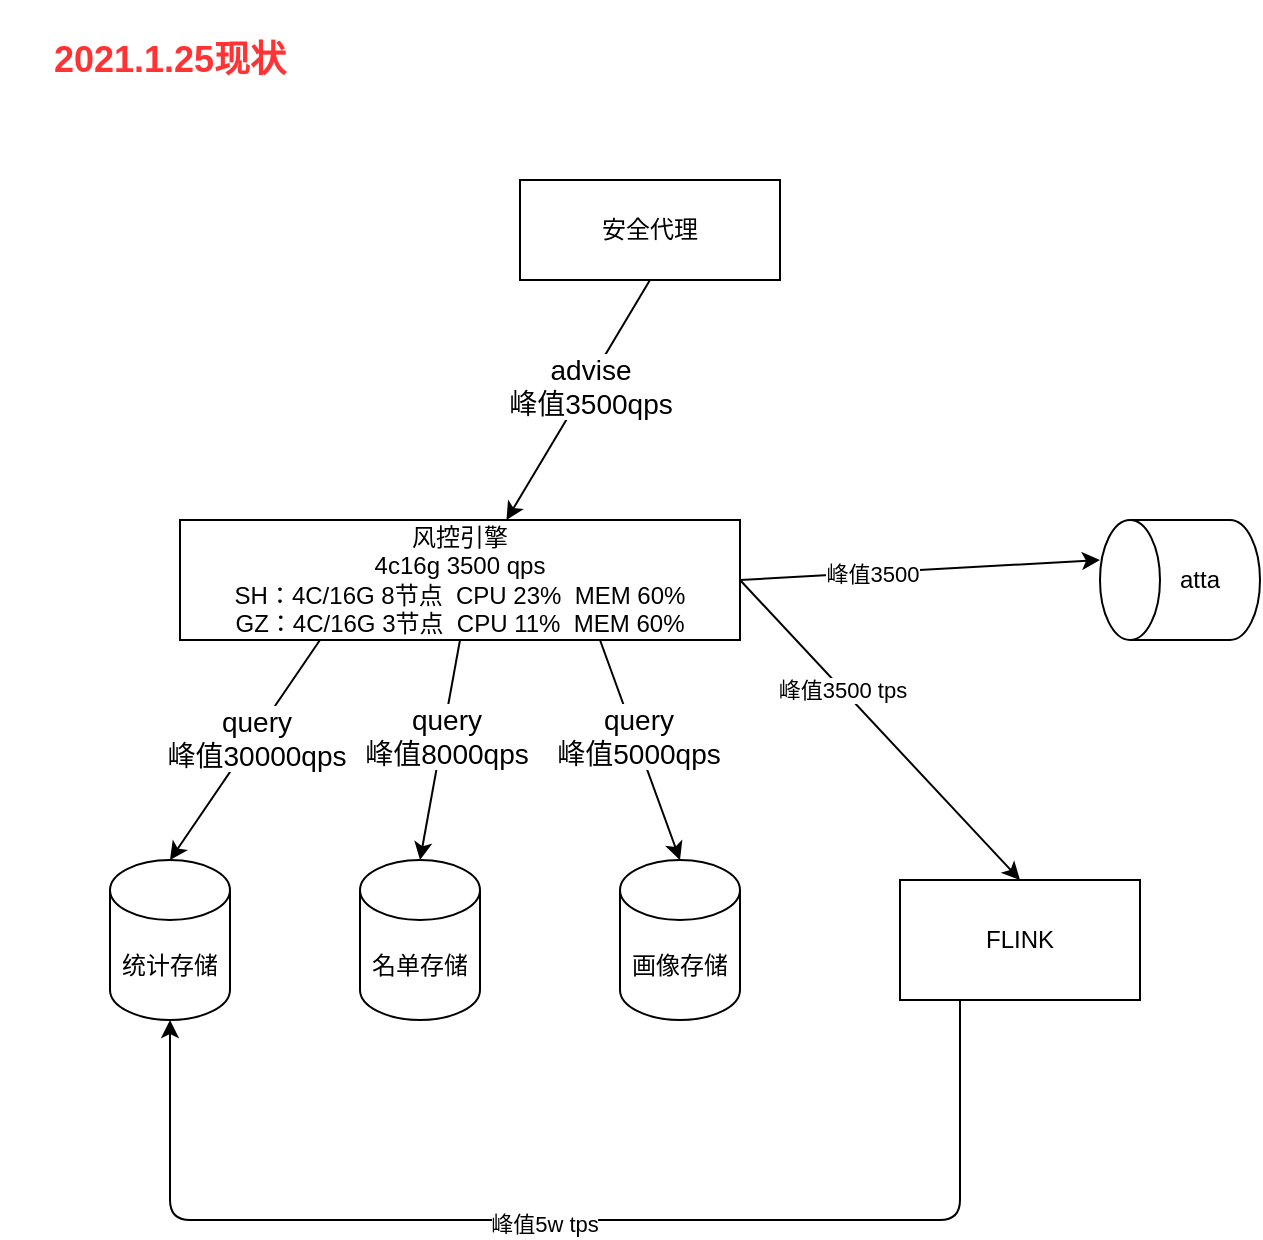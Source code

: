 <mxfile version="14.2.7" type="github">
  <diagram id="WpXDFTtTBJNSRBlpLcLN" name="Page-1">
    <mxGraphModel dx="1257" dy="843" grid="1" gridSize="10" guides="1" tooltips="1" connect="1" arrows="1" fold="1" page="1" pageScale="1" pageWidth="827" pageHeight="1169" math="0" shadow="0">
      <root>
        <mxCell id="0" />
        <mxCell id="1" parent="0" />
        <mxCell id="30PJP_qh06dxxzhTbJQh-1" value="安全代理" style="rounded=0;whiteSpace=wrap;html=1;" parent="1" vertex="1">
          <mxGeometry x="330" y="140" width="130" height="50" as="geometry" />
        </mxCell>
        <mxCell id="30PJP_qh06dxxzhTbJQh-2" value="&lt;b&gt;&lt;font style=&quot;font-size: 18px&quot; color=&quot;#ff3333&quot;&gt;2021.1.25现状&lt;/font&gt;&lt;/b&gt;" style="text;html=1;strokeColor=none;fillColor=none;align=center;verticalAlign=middle;whiteSpace=wrap;rounded=0;" parent="1" vertex="1">
          <mxGeometry x="70" y="50" width="170" height="60" as="geometry" />
        </mxCell>
        <mxCell id="30PJP_qh06dxxzhTbJQh-3" value="风控引擎&lt;br&gt;4c16g 3500 qps&lt;br&gt;&lt;div&gt;SH：4C/16G 8节点&amp;nbsp; CPU 23%&amp;nbsp; MEM 60%&lt;/div&gt;&lt;div&gt;GZ：4C/16G 3节点&amp;nbsp; CPU 11%&amp;nbsp; MEM 60%&lt;/div&gt;" style="rounded=0;whiteSpace=wrap;html=1;" parent="1" vertex="1">
          <mxGeometry x="160" y="310" width="280" height="60" as="geometry" />
        </mxCell>
        <mxCell id="30PJP_qh06dxxzhTbJQh-4" value="" style="endArrow=classic;html=1;exitX=0.5;exitY=1;exitDx=0;exitDy=0;entryX=0.583;entryY=0;entryDx=0;entryDy=0;entryPerimeter=0;" parent="1" source="30PJP_qh06dxxzhTbJQh-1" target="30PJP_qh06dxxzhTbJQh-3" edge="1">
          <mxGeometry width="50" height="50" relative="1" as="geometry">
            <mxPoint x="60" y="250" as="sourcePoint" />
            <mxPoint x="110" y="200" as="targetPoint" />
          </mxGeometry>
        </mxCell>
        <mxCell id="30PJP_qh06dxxzhTbJQh-5" value="&lt;font style=&quot;font-size: 14px&quot;&gt;advise&lt;br&gt;峰值3500qps&lt;/font&gt;" style="edgeLabel;html=1;align=center;verticalAlign=middle;resizable=0;points=[];" parent="30PJP_qh06dxxzhTbJQh-4" vertex="1" connectable="0">
          <mxGeometry x="-0.132" y="1" relative="1" as="geometry">
            <mxPoint as="offset" />
          </mxGeometry>
        </mxCell>
        <mxCell id="30PJP_qh06dxxzhTbJQh-6" value="统计存储" style="shape=cylinder3;whiteSpace=wrap;html=1;boundedLbl=1;backgroundOutline=1;size=15;" parent="1" vertex="1">
          <mxGeometry x="125" y="480" width="60" height="80" as="geometry" />
        </mxCell>
        <mxCell id="30PJP_qh06dxxzhTbJQh-7" value="名单存储" style="shape=cylinder3;whiteSpace=wrap;html=1;boundedLbl=1;backgroundOutline=1;size=15;" parent="1" vertex="1">
          <mxGeometry x="250" y="480" width="60" height="80" as="geometry" />
        </mxCell>
        <mxCell id="30PJP_qh06dxxzhTbJQh-8" value="画像存储" style="shape=cylinder3;whiteSpace=wrap;html=1;boundedLbl=1;backgroundOutline=1;size=15;" parent="1" vertex="1">
          <mxGeometry x="380" y="480" width="60" height="80" as="geometry" />
        </mxCell>
        <mxCell id="30PJP_qh06dxxzhTbJQh-9" value="" style="endArrow=classic;html=1;exitX=0.25;exitY=1;exitDx=0;exitDy=0;entryX=0.5;entryY=0;entryDx=0;entryDy=0;entryPerimeter=0;" parent="1" source="30PJP_qh06dxxzhTbJQh-3" target="30PJP_qh06dxxzhTbJQh-6" edge="1">
          <mxGeometry width="50" height="50" relative="1" as="geometry">
            <mxPoint x="405" y="200" as="sourcePoint" />
            <mxPoint x="333.24" y="320" as="targetPoint" />
          </mxGeometry>
        </mxCell>
        <mxCell id="30PJP_qh06dxxzhTbJQh-10" value="&lt;font style=&quot;font-size: 14px&quot;&gt;query&lt;br&gt;峰值30000qps&lt;/font&gt;" style="edgeLabel;html=1;align=center;verticalAlign=middle;resizable=0;points=[];" parent="30PJP_qh06dxxzhTbJQh-9" vertex="1" connectable="0">
          <mxGeometry x="-0.132" y="1" relative="1" as="geometry">
            <mxPoint as="offset" />
          </mxGeometry>
        </mxCell>
        <mxCell id="30PJP_qh06dxxzhTbJQh-11" value="" style="endArrow=classic;html=1;exitX=0.5;exitY=1;exitDx=0;exitDy=0;entryX=0.5;entryY=0;entryDx=0;entryDy=0;entryPerimeter=0;" parent="1" source="30PJP_qh06dxxzhTbJQh-3" target="30PJP_qh06dxxzhTbJQh-7" edge="1">
          <mxGeometry width="50" height="50" relative="1" as="geometry">
            <mxPoint x="240" y="380" as="sourcePoint" />
            <mxPoint x="200" y="490" as="targetPoint" />
          </mxGeometry>
        </mxCell>
        <mxCell id="30PJP_qh06dxxzhTbJQh-12" value="&lt;font style=&quot;font-size: 14px&quot;&gt;query&lt;br&gt;峰值8000qps&lt;/font&gt;" style="edgeLabel;html=1;align=center;verticalAlign=middle;resizable=0;points=[];" parent="30PJP_qh06dxxzhTbJQh-11" vertex="1" connectable="0">
          <mxGeometry x="-0.132" y="1" relative="1" as="geometry">
            <mxPoint as="offset" />
          </mxGeometry>
        </mxCell>
        <mxCell id="30PJP_qh06dxxzhTbJQh-13" value="" style="endArrow=classic;html=1;exitX=0.75;exitY=1;exitDx=0;exitDy=0;entryX=0.5;entryY=0;entryDx=0;entryDy=0;entryPerimeter=0;" parent="1" source="30PJP_qh06dxxzhTbJQh-3" target="30PJP_qh06dxxzhTbJQh-8" edge="1">
          <mxGeometry width="50" height="50" relative="1" as="geometry">
            <mxPoint x="310" y="380" as="sourcePoint" />
            <mxPoint x="290" y="490" as="targetPoint" />
          </mxGeometry>
        </mxCell>
        <mxCell id="30PJP_qh06dxxzhTbJQh-14" value="&lt;font style=&quot;font-size: 14px&quot;&gt;query&lt;br&gt;峰值5000qps&lt;/font&gt;" style="edgeLabel;html=1;align=center;verticalAlign=middle;resizable=0;points=[];" parent="30PJP_qh06dxxzhTbJQh-13" vertex="1" connectable="0">
          <mxGeometry x="-0.132" y="1" relative="1" as="geometry">
            <mxPoint as="offset" />
          </mxGeometry>
        </mxCell>
        <mxCell id="LBvdLEJ15WNLAvA44zd--3" value="" style="group" vertex="1" connectable="0" parent="1">
          <mxGeometry x="620" y="310" width="80" height="60" as="geometry" />
        </mxCell>
        <mxCell id="LBvdLEJ15WNLAvA44zd--1" value="" style="shape=cylinder3;whiteSpace=wrap;html=1;boundedLbl=1;backgroundOutline=1;size=15;rotation=-90;" vertex="1" parent="LBvdLEJ15WNLAvA44zd--3">
          <mxGeometry x="10" y="-10" width="60" height="80" as="geometry" />
        </mxCell>
        <mxCell id="LBvdLEJ15WNLAvA44zd--2" value="atta" style="text;html=1;strokeColor=none;fillColor=none;align=center;verticalAlign=middle;whiteSpace=wrap;rounded=0;" vertex="1" parent="LBvdLEJ15WNLAvA44zd--3">
          <mxGeometry x="30" y="20" width="40" height="20" as="geometry" />
        </mxCell>
        <mxCell id="LBvdLEJ15WNLAvA44zd--4" value="FLINK" style="rounded=0;whiteSpace=wrap;html=1;" vertex="1" parent="1">
          <mxGeometry x="520" y="490" width="120" height="60" as="geometry" />
        </mxCell>
        <mxCell id="LBvdLEJ15WNLAvA44zd--6" value="" style="endArrow=classic;html=1;exitX=1;exitY=0.5;exitDx=0;exitDy=0;entryX=0.5;entryY=0;entryDx=0;entryDy=0;" edge="1" parent="1" source="30PJP_qh06dxxzhTbJQh-3" target="LBvdLEJ15WNLAvA44zd--4">
          <mxGeometry width="50" height="50" relative="1" as="geometry">
            <mxPoint x="510" y="380" as="sourcePoint" />
            <mxPoint x="560" y="330" as="targetPoint" />
          </mxGeometry>
        </mxCell>
        <mxCell id="LBvdLEJ15WNLAvA44zd--7" value="峰值3500 tps" style="edgeLabel;html=1;align=center;verticalAlign=middle;resizable=0;points=[];" vertex="1" connectable="0" parent="LBvdLEJ15WNLAvA44zd--6">
          <mxGeometry x="-0.269" relative="1" as="geometry">
            <mxPoint as="offset" />
          </mxGeometry>
        </mxCell>
        <mxCell id="LBvdLEJ15WNLAvA44zd--8" value="" style="endArrow=classic;html=1;exitX=0.25;exitY=1;exitDx=0;exitDy=0;edgeStyle=orthogonalEdgeStyle;entryX=0.5;entryY=1;entryDx=0;entryDy=0;entryPerimeter=0;" edge="1" parent="1" source="LBvdLEJ15WNLAvA44zd--4" target="30PJP_qh06dxxzhTbJQh-6">
          <mxGeometry width="50" height="50" relative="1" as="geometry">
            <mxPoint x="490" y="760" as="sourcePoint" />
            <mxPoint x="250" y="700" as="targetPoint" />
            <Array as="points">
              <mxPoint x="550" y="660" />
              <mxPoint x="155" y="660" />
            </Array>
          </mxGeometry>
        </mxCell>
        <mxCell id="LBvdLEJ15WNLAvA44zd--9" value="峰值5w tps" style="edgeLabel;html=1;align=center;verticalAlign=middle;resizable=0;points=[];" vertex="1" connectable="0" parent="LBvdLEJ15WNLAvA44zd--8">
          <mxGeometry x="0.051" y="2" relative="1" as="geometry">
            <mxPoint as="offset" />
          </mxGeometry>
        </mxCell>
        <mxCell id="LBvdLEJ15WNLAvA44zd--10" value="" style="endArrow=classic;html=1;exitX=1;exitY=0.5;exitDx=0;exitDy=0;entryX=0.667;entryY=0;entryDx=0;entryDy=0;entryPerimeter=0;" edge="1" parent="1" source="30PJP_qh06dxxzhTbJQh-3" target="LBvdLEJ15WNLAvA44zd--1">
          <mxGeometry width="50" height="50" relative="1" as="geometry">
            <mxPoint x="450" y="350" as="sourcePoint" />
            <mxPoint x="590" y="500" as="targetPoint" />
          </mxGeometry>
        </mxCell>
        <mxCell id="LBvdLEJ15WNLAvA44zd--11" value="峰值3500" style="edgeLabel;html=1;align=center;verticalAlign=middle;resizable=0;points=[];" vertex="1" connectable="0" parent="LBvdLEJ15WNLAvA44zd--10">
          <mxGeometry x="-0.269" relative="1" as="geometry">
            <mxPoint as="offset" />
          </mxGeometry>
        </mxCell>
      </root>
    </mxGraphModel>
  </diagram>
</mxfile>
